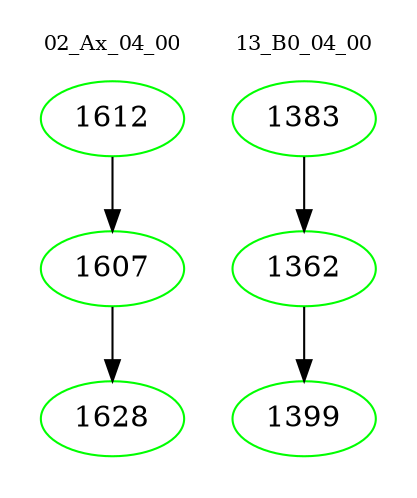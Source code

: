 digraph{
subgraph cluster_0 {
color = white
label = "02_Ax_04_00";
fontsize=10;
T0_1612 [label="1612", color="green"]
T0_1612 -> T0_1607 [color="black"]
T0_1607 [label="1607", color="green"]
T0_1607 -> T0_1628 [color="black"]
T0_1628 [label="1628", color="green"]
}
subgraph cluster_1 {
color = white
label = "13_B0_04_00";
fontsize=10;
T1_1383 [label="1383", color="green"]
T1_1383 -> T1_1362 [color="black"]
T1_1362 [label="1362", color="green"]
T1_1362 -> T1_1399 [color="black"]
T1_1399 [label="1399", color="green"]
}
}
